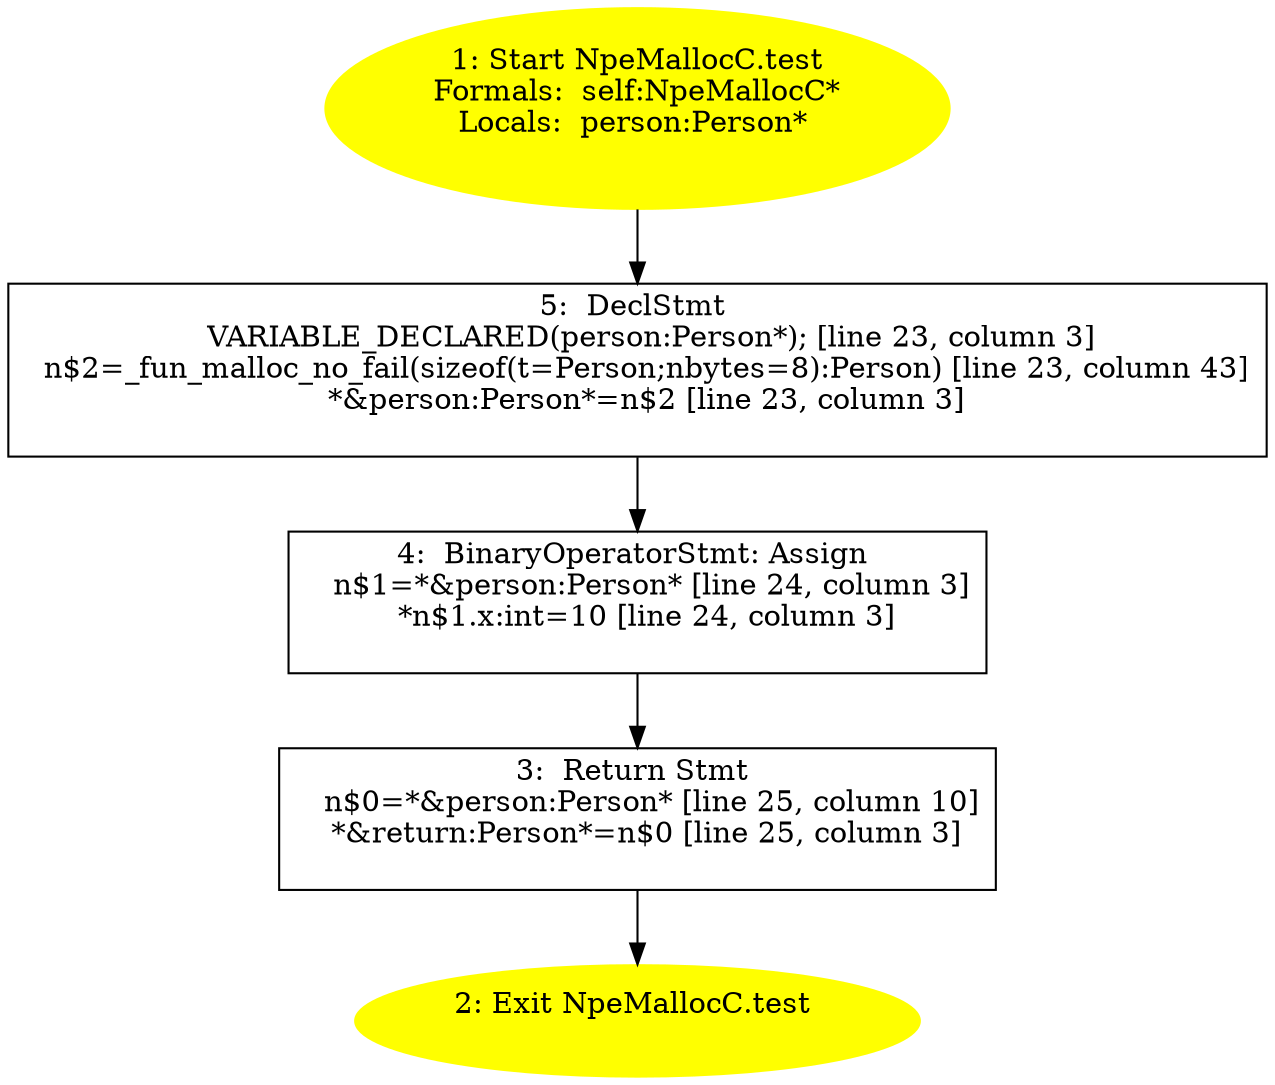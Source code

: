 /* @generated */
digraph cfg {
"test#NpeMallocC#instance.736ba93f935cc64d6e9c549cc16c07a7_1" [label="1: Start NpeMallocC.test\nFormals:  self:NpeMallocC*\nLocals:  person:Person* \n  " color=yellow style=filled]
	

	 "test#NpeMallocC#instance.736ba93f935cc64d6e9c549cc16c07a7_1" -> "test#NpeMallocC#instance.736ba93f935cc64d6e9c549cc16c07a7_5" ;
"test#NpeMallocC#instance.736ba93f935cc64d6e9c549cc16c07a7_2" [label="2: Exit NpeMallocC.test \n  " color=yellow style=filled]
	

"test#NpeMallocC#instance.736ba93f935cc64d6e9c549cc16c07a7_3" [label="3:  Return Stmt \n   n$0=*&person:Person* [line 25, column 10]\n  *&return:Person*=n$0 [line 25, column 3]\n " shape="box"]
	

	 "test#NpeMallocC#instance.736ba93f935cc64d6e9c549cc16c07a7_3" -> "test#NpeMallocC#instance.736ba93f935cc64d6e9c549cc16c07a7_2" ;
"test#NpeMallocC#instance.736ba93f935cc64d6e9c549cc16c07a7_4" [label="4:  BinaryOperatorStmt: Assign \n   n$1=*&person:Person* [line 24, column 3]\n  *n$1.x:int=10 [line 24, column 3]\n " shape="box"]
	

	 "test#NpeMallocC#instance.736ba93f935cc64d6e9c549cc16c07a7_4" -> "test#NpeMallocC#instance.736ba93f935cc64d6e9c549cc16c07a7_3" ;
"test#NpeMallocC#instance.736ba93f935cc64d6e9c549cc16c07a7_5" [label="5:  DeclStmt \n   VARIABLE_DECLARED(person:Person*); [line 23, column 3]\n  n$2=_fun_malloc_no_fail(sizeof(t=Person;nbytes=8):Person) [line 23, column 43]\n  *&person:Person*=n$2 [line 23, column 3]\n " shape="box"]
	

	 "test#NpeMallocC#instance.736ba93f935cc64d6e9c549cc16c07a7_5" -> "test#NpeMallocC#instance.736ba93f935cc64d6e9c549cc16c07a7_4" ;
}
